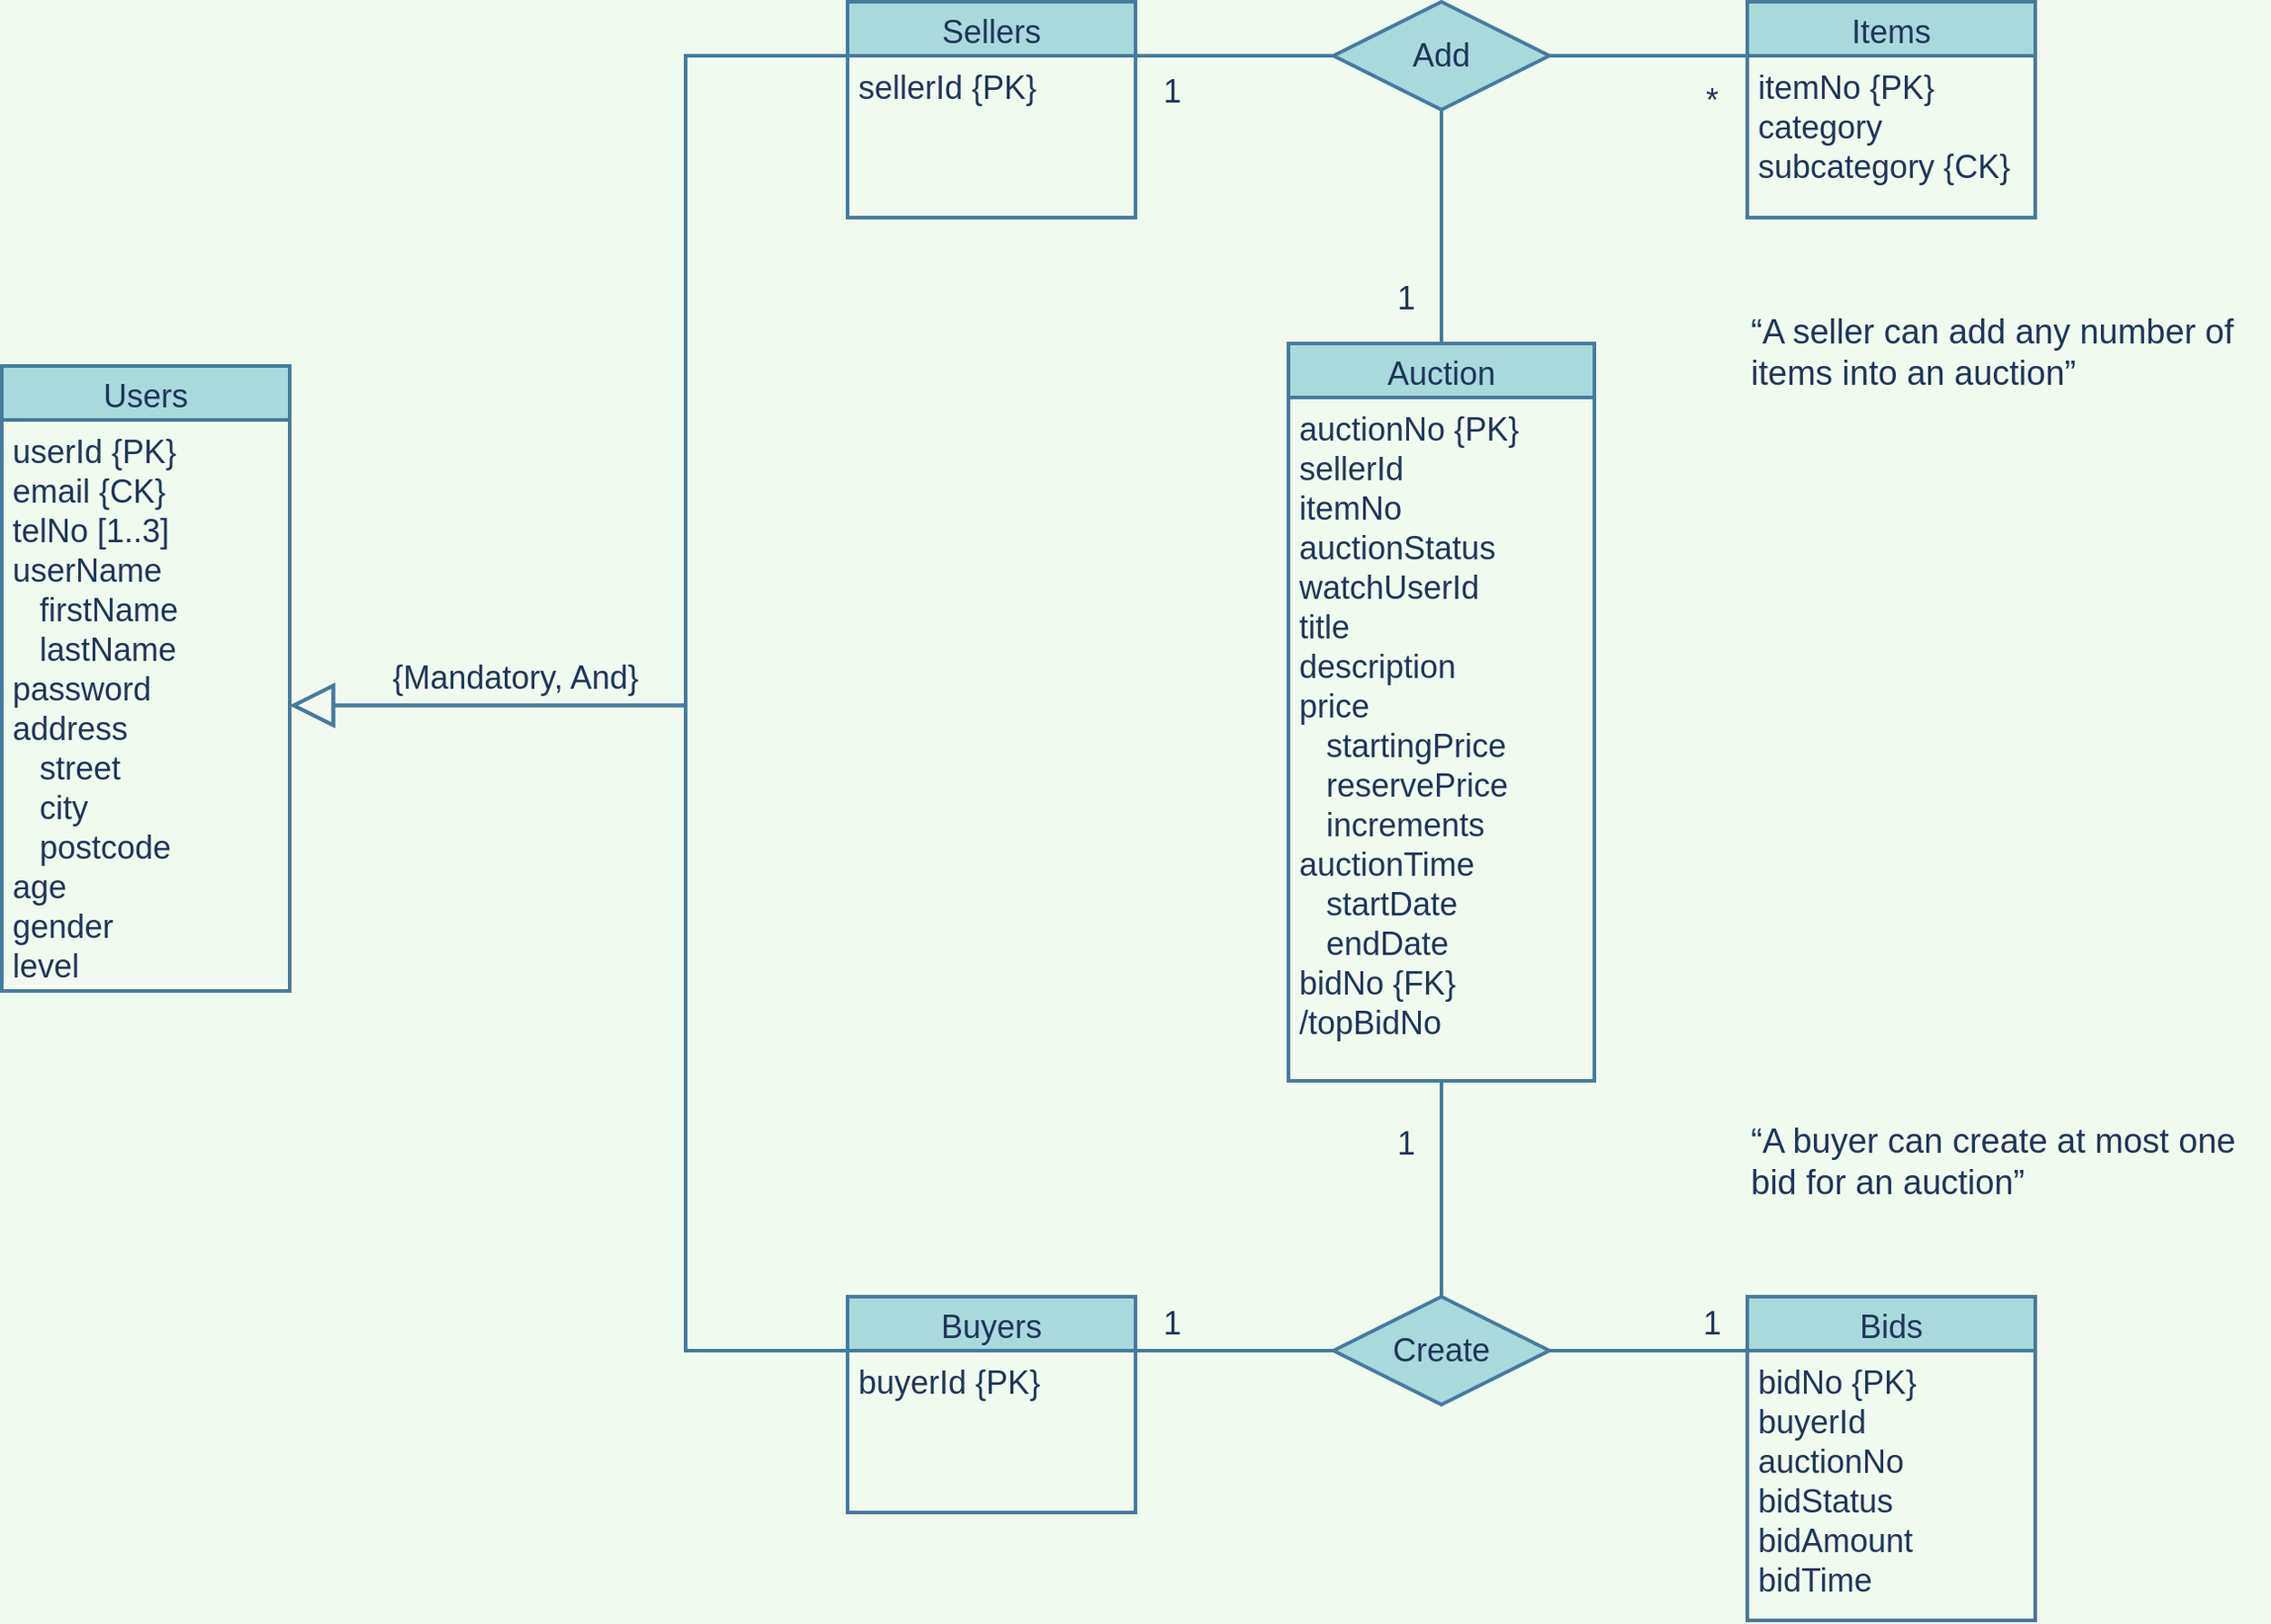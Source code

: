 <mxfile version="13.7.9" type="device"><diagram id="oNHdkpgVTjibbjtfatzW" name="Page-1"><mxGraphModel dx="3728" dy="1198" grid="1" gridSize="10" guides="1" tooltips="1" connect="1" arrows="1" fold="1" page="1" pageScale="1" pageWidth="827" pageHeight="1169" background="#F1FAEE" math="0" shadow="0"><root><mxCell id="0"/><mxCell id="1" parent="0"/><mxCell id="U9rPybc2HnSWaMzSMgt1-59" value="{Mandatory, And}" style="text;html=1;align=center;verticalAlign=middle;resizable=0;points=[];autosize=1;fontSize=18;fontStyle=0;fontColor=#1D3557;" parent="1" vertex="1"><mxGeometry x="-1280" y="521.25" width="150" height="30" as="geometry"/></mxCell><mxCell id="WT3SAVtvE__Y8JNyFKYB-16" style="edgeStyle=none;orthogonalLoop=1;jettySize=auto;html=1;exitX=1;exitY=0.5;exitDx=0;exitDy=0;entryX=0;entryY=0;entryDx=0;entryDy=0;startArrow=none;startFill=0;endArrow=none;endFill=0;strokeWidth=2;fontSize=18;labelBackgroundColor=#F1FAEE;strokeColor=#457B9D;fontColor=#1D3557;" parent="1" source="WT3SAVtvE__Y8JNyFKYB-2" target="U9rPybc2HnSWaMzSMgt1-36" edge="1"><mxGeometry relative="1" as="geometry"/></mxCell><mxCell id="WT3SAVtvE__Y8JNyFKYB-17" style="edgeStyle=none;orthogonalLoop=1;jettySize=auto;html=1;exitX=0.5;exitY=0;exitDx=0;exitDy=0;entryX=0.5;entryY=1;entryDx=0;entryDy=0;startArrow=none;startFill=0;endArrow=none;endFill=0;strokeWidth=2;fontSize=18;labelBackgroundColor=#F1FAEE;strokeColor=#457B9D;fontColor=#1D3557;" parent="1" source="WT3SAVtvE__Y8JNyFKYB-2" target="U9rPybc2HnSWaMzSMgt1-33" edge="1"><mxGeometry relative="1" as="geometry"/></mxCell><mxCell id="WT3SAVtvE__Y8JNyFKYB-2" value="Create" style="shape=rhombus;perimeter=rhombusPerimeter;whiteSpace=wrap;html=1;align=center;strokeColor=#457B9D;strokeWidth=2;fontSize=18;fillColor=#A8DADC;fontColor=#1D3557;" parent="1" vertex="1"><mxGeometry x="-750" y="880" width="120" height="60" as="geometry"/></mxCell><mxCell id="WT3SAVtvE__Y8JNyFKYB-18" style="edgeStyle=none;orthogonalLoop=1;jettySize=auto;html=1;exitX=0;exitY=0.5;exitDx=0;exitDy=0;entryX=1;entryY=0;entryDx=0;entryDy=0;startArrow=none;startFill=0;endArrow=none;endFill=0;strokeWidth=2;fontSize=18;labelBackgroundColor=#F1FAEE;strokeColor=#457B9D;fontColor=#1D3557;" parent="1" source="WT3SAVtvE__Y8JNyFKYB-3" target="WT3SAVtvE__Y8JNyFKYB-10" edge="1"><mxGeometry relative="1" as="geometry"/></mxCell><mxCell id="WT3SAVtvE__Y8JNyFKYB-19" style="edgeStyle=none;orthogonalLoop=1;jettySize=auto;html=1;exitX=1;exitY=0.5;exitDx=0;exitDy=0;entryX=0;entryY=0;entryDx=0;entryDy=0;startArrow=none;startFill=0;endArrow=none;endFill=0;strokeWidth=2;fontSize=18;labelBackgroundColor=#F1FAEE;strokeColor=#457B9D;fontColor=#1D3557;" parent="1" source="WT3SAVtvE__Y8JNyFKYB-3" target="U9rPybc2HnSWaMzSMgt1-29" edge="1"><mxGeometry relative="1" as="geometry"/></mxCell><mxCell id="WT3SAVtvE__Y8JNyFKYB-20" style="edgeStyle=none;orthogonalLoop=1;jettySize=auto;html=1;exitX=0.5;exitY=1;exitDx=0;exitDy=0;startArrow=none;startFill=0;endArrow=none;endFill=0;strokeWidth=2;fontSize=18;entryX=0.5;entryY=0;entryDx=0;entryDy=0;labelBackgroundColor=#F1FAEE;strokeColor=#457B9D;fontColor=#1D3557;" parent="1" source="WT3SAVtvE__Y8JNyFKYB-3" target="U9rPybc2HnSWaMzSMgt1-33" edge="1"><mxGeometry relative="1" as="geometry"><mxPoint x="-690.0" y="290" as="targetPoint"/></mxGeometry></mxCell><mxCell id="WT3SAVtvE__Y8JNyFKYB-3" value="Add" style="shape=rhombus;perimeter=rhombusPerimeter;whiteSpace=wrap;html=1;align=center;strokeColor=#457B9D;strokeWidth=2;fontSize=18;fillColor=#A8DADC;fontColor=#1D3557;" parent="1" vertex="1"><mxGeometry x="-750" y="160" width="120" height="60" as="geometry"/></mxCell><mxCell id="WT3SAVtvE__Y8JNyFKYB-11" style="edgeStyle=orthogonalEdgeStyle;orthogonalLoop=1;jettySize=auto;html=1;exitX=0;exitY=0;exitDx=0;exitDy=0;entryX=1;entryY=0.5;entryDx=0;entryDy=0;startArrow=none;startFill=0;endArrow=block;endFill=0;fontSize=18;strokeWidth=2;endSize=20;rounded=0;labelBackgroundColor=#F1FAEE;strokeColor=#457B9D;fontColor=#1D3557;" parent="1" source="WT3SAVtvE__Y8JNyFKYB-10" target="U9rPybc2HnSWaMzSMgt1-2" edge="1"><mxGeometry relative="1" as="geometry"><Array as="points"><mxPoint x="-1110" y="190"/><mxPoint x="-1110" y="551"/></Array></mxGeometry></mxCell><mxCell id="WT3SAVtvE__Y8JNyFKYB-14" style="orthogonalLoop=1;jettySize=auto;html=1;exitX=1;exitY=0;exitDx=0;exitDy=0;entryX=0;entryY=0.5;entryDx=0;entryDy=0;startArrow=none;startFill=0;endArrow=none;endFill=0;strokeWidth=2;fontSize=18;labelBackgroundColor=#F1FAEE;strokeColor=#457B9D;fontColor=#1D3557;" parent="1" source="WT3SAVtvE__Y8JNyFKYB-13" target="WT3SAVtvE__Y8JNyFKYB-2" edge="1"><mxGeometry relative="1" as="geometry"/></mxCell><mxCell id="WT3SAVtvE__Y8JNyFKYB-21" style="edgeStyle=orthogonalEdgeStyle;orthogonalLoop=1;jettySize=auto;html=1;exitX=0;exitY=0;exitDx=0;exitDy=0;entryX=1;entryY=0.5;entryDx=0;entryDy=0;startArrow=none;startFill=0;endArrow=block;endFill=0;strokeWidth=2;fontSize=18;endSize=20;rounded=0;labelBackgroundColor=#F1FAEE;strokeColor=#457B9D;fontColor=#1D3557;" parent="1" source="WT3SAVtvE__Y8JNyFKYB-13" target="U9rPybc2HnSWaMzSMgt1-2" edge="1"><mxGeometry relative="1" as="geometry"><Array as="points"><mxPoint x="-1110" y="910"/><mxPoint x="-1110" y="551"/></Array></mxGeometry></mxCell><mxCell id="WT3SAVtvE__Y8JNyFKYB-23" value="1" style="text;html=1;align=center;verticalAlign=middle;resizable=0;points=[];autosize=1;fontSize=18;fontColor=#1D3557;" parent="1" vertex="1"><mxGeometry x="-725" y="310" width="30" height="30" as="geometry"/></mxCell><mxCell id="WT3SAVtvE__Y8JNyFKYB-24" value="*" style="text;html=1;align=center;verticalAlign=middle;resizable=0;points=[];autosize=1;fontSize=18;fontColor=#1D3557;" parent="1" vertex="1"><mxGeometry x="-550" y="200" width="20" height="30" as="geometry"/></mxCell><mxCell id="WT3SAVtvE__Y8JNyFKYB-25" value="1" style="text;html=1;align=center;verticalAlign=middle;resizable=0;points=[];autosize=1;fontSize=18;fontColor=#1D3557;" parent="1" vertex="1"><mxGeometry x="-855" y="195" width="30" height="30" as="geometry"/></mxCell><mxCell id="WT3SAVtvE__Y8JNyFKYB-26" value="1" style="text;html=1;align=center;verticalAlign=middle;resizable=0;points=[];autosize=1;fontSize=18;fontColor=#1D3557;" parent="1" vertex="1"><mxGeometry x="-855" y="880" width="30" height="30" as="geometry"/></mxCell><mxCell id="WT3SAVtvE__Y8JNyFKYB-27" value="1" style="text;html=1;align=center;verticalAlign=middle;resizable=0;points=[];autosize=1;fontSize=18;fontColor=#1D3557;" parent="1" vertex="1"><mxGeometry x="-725" y="780" width="30" height="30" as="geometry"/></mxCell><mxCell id="WT3SAVtvE__Y8JNyFKYB-28" value="1" style="text;html=1;align=center;verticalAlign=middle;resizable=0;points=[];autosize=1;fontSize=18;fontColor=#1D3557;" parent="1" vertex="1"><mxGeometry x="-555" y="880" width="30" height="30" as="geometry"/></mxCell><mxCell id="WT3SAVtvE__Y8JNyFKYB-29" value="&lt;div style=&quot;font-size: 19px&quot;&gt;&lt;font style=&quot;font-size: 19px&quot;&gt;“A seller can add&amp;nbsp;&lt;span&gt;any number of&amp;nbsp;&lt;/span&gt;&lt;/font&gt;&lt;/div&gt;&lt;div style=&quot;font-size: 19px&quot;&gt;&lt;font style=&quot;font-size: 19px&quot;&gt;&lt;span&gt;items into an auction&lt;/span&gt;&lt;span&gt;”&lt;/span&gt;&lt;/font&gt;&lt;/div&gt;" style="text;html=1;align=left;verticalAlign=middle;resizable=0;points=[];autosize=1;fontSize=18;fontColor=#1D3557;" parent="1" vertex="1"><mxGeometry x="-520" y="330" width="290" height="50" as="geometry"/></mxCell><mxCell id="WT3SAVtvE__Y8JNyFKYB-30" value="&lt;div style=&quot;font-size: 19px&quot;&gt;&lt;font style=&quot;font-size: 19px&quot;&gt;“A buyer can create at most&amp;nbsp;&lt;span&gt;one&amp;nbsp;&lt;/span&gt;&lt;/font&gt;&lt;/div&gt;&lt;div style=&quot;font-size: 19px&quot;&gt;&lt;font style=&quot;font-size: 19px&quot;&gt;&lt;span&gt;bid&amp;nbsp;&lt;/span&gt;&lt;/font&gt;&lt;span&gt;for an auction”&lt;/span&gt;&lt;/div&gt;" style="text;html=1;align=left;verticalAlign=middle;resizable=0;points=[];autosize=1;fontSize=18;fontColor=#1D3557;" parent="1" vertex="1"><mxGeometry x="-520" y="780" width="290" height="50" as="geometry"/></mxCell><mxCell id="U9rPybc2HnSWaMzSMgt1-1" value="Users" style="swimlane;childLayout=stackLayout;horizontal=1;startSize=30;horizontalStack=0;fontSize=18;fontStyle=0;strokeWidth=2;resizeParent=0;resizeLast=1;shadow=0;dashed=0;align=center;fillColor=#A8DADC;strokeColor=#457B9D;fontColor=#1D3557;" parent="1" vertex="1"><mxGeometry x="-1490" y="362.5" width="160" height="347.5" as="geometry"/></mxCell><mxCell id="U9rPybc2HnSWaMzSMgt1-2" value="userId {PK}&#10;email {CK}&#10;telNo [1..3]&#10;userName&#10;   firstName&#10;   lastName&#10;password&#10;address&#10;   street&#10;   city&#10;   postcode&#10;age&#10;gender&#10;level" style="align=left;strokeColor=none;fillColor=none;spacingLeft=4;fontSize=18;verticalAlign=top;resizable=0;rotatable=0;part=1;fontStyle=0;fontColor=#1D3557;" parent="U9rPybc2HnSWaMzSMgt1-1" vertex="1"><mxGeometry y="30" width="160" height="317.5" as="geometry"/></mxCell><mxCell id="U9rPybc2HnSWaMzSMgt1-33" value="Auction" style="swimlane;childLayout=stackLayout;horizontal=1;startSize=30;horizontalStack=0;fontSize=18;fontStyle=0;strokeWidth=2;resizeParent=0;resizeLast=1;shadow=0;dashed=0;align=center;fillColor=#A8DADC;strokeColor=#457B9D;fontColor=#1D3557;" parent="1" vertex="1"><mxGeometry x="-775" y="350" width="170" height="410" as="geometry"/></mxCell><mxCell id="U9rPybc2HnSWaMzSMgt1-34" value="auctionNo {PK}&#10;sellerId&#10;itemNo&#10;auctionStatus&#10;watchUserId&#10;title&#10;description&#10;price&#10;   startingPrice&#10;   reservePrice&#10;   increments&#10;auctionTime&#10;   startDate&#10;   endDate&#10;bidNo {FK}&#10;/topBidNo" style="align=left;strokeColor=none;fillColor=none;spacingLeft=4;fontSize=18;verticalAlign=top;resizable=0;rotatable=0;part=1;fontStyle=0;fontColor=#1D3557;" parent="U9rPybc2HnSWaMzSMgt1-33" vertex="1"><mxGeometry y="30" width="170" height="380" as="geometry"/></mxCell><mxCell id="WT3SAVtvE__Y8JNyFKYB-9" value="Sellers" style="swimlane;childLayout=stackLayout;horizontal=1;startSize=30;horizontalStack=0;fontSize=18;fontStyle=0;strokeWidth=2;resizeParent=0;resizeLast=1;shadow=0;dashed=0;align=center;fillColor=#A8DADC;strokeColor=#457B9D;fontColor=#1D3557;" parent="1" vertex="1"><mxGeometry x="-1020" y="160" width="160" height="120" as="geometry"/></mxCell><mxCell id="WT3SAVtvE__Y8JNyFKYB-10" value="sellerId {PK}" style="align=left;strokeColor=none;fillColor=none;spacingLeft=4;fontSize=18;verticalAlign=top;resizable=0;rotatable=0;part=1;fontColor=#1D3557;" parent="WT3SAVtvE__Y8JNyFKYB-9" vertex="1"><mxGeometry y="30" width="160" height="90" as="geometry"/></mxCell><mxCell id="U9rPybc2HnSWaMzSMgt1-28" value="Items" style="swimlane;childLayout=stackLayout;horizontal=1;startSize=30;horizontalStack=0;fontSize=18;fontStyle=0;strokeWidth=2;resizeParent=0;resizeLast=1;shadow=0;dashed=0;align=center;fillColor=#A8DADC;strokeColor=#457B9D;fontColor=#1D3557;" parent="1" vertex="1"><mxGeometry x="-520" y="160" width="160" height="120" as="geometry"/></mxCell><mxCell id="U9rPybc2HnSWaMzSMgt1-29" value="itemNo {PK}&#10;category &#10;subcategory {CK}" style="align=left;strokeColor=none;fillColor=none;spacingLeft=4;fontSize=18;verticalAlign=top;resizable=0;rotatable=0;part=1;fontStyle=0;fontColor=#1D3557;" parent="U9rPybc2HnSWaMzSMgt1-28" vertex="1"><mxGeometry y="30" width="160" height="90" as="geometry"/></mxCell><mxCell id="U9rPybc2HnSWaMzSMgt1-47" style="edgeStyle=orthogonalEdgeStyle;orthogonalLoop=1;jettySize=auto;html=1;exitX=0.5;exitY=1;exitDx=0;exitDy=0;startArrow=none;startFill=0;endArrow=none;endFill=0;strokeColor=#457B9D;fontStyle=0;labelBackgroundColor=#F1FAEE;fontColor=#1D3557;" parent="U9rPybc2HnSWaMzSMgt1-28" source="U9rPybc2HnSWaMzSMgt1-29" target="U9rPybc2HnSWaMzSMgt1-29" edge="1"><mxGeometry relative="1" as="geometry"/></mxCell><mxCell id="U9rPybc2HnSWaMzSMgt1-35" value="Bids" style="swimlane;childLayout=stackLayout;horizontal=1;startSize=30;horizontalStack=0;fontSize=18;fontStyle=0;strokeWidth=2;resizeParent=0;resizeLast=1;shadow=0;dashed=0;align=center;fillColor=#A8DADC;strokeColor=#457B9D;fontColor=#1D3557;" parent="1" vertex="1"><mxGeometry x="-520" y="880" width="160" height="180" as="geometry"/></mxCell><mxCell id="U9rPybc2HnSWaMzSMgt1-36" value="bidNo {PK}&#10;buyerId&#10;auctionNo&#10;bidStatus&#10;bidAmount&#10;bidTime" style="align=left;strokeColor=none;fillColor=none;spacingLeft=4;fontSize=18;verticalAlign=top;resizable=0;rotatable=0;part=1;fontStyle=0;fontColor=#1D3557;" parent="U9rPybc2HnSWaMzSMgt1-35" vertex="1"><mxGeometry y="30" width="160" height="150" as="geometry"/></mxCell><mxCell id="WT3SAVtvE__Y8JNyFKYB-12" value="Buyers" style="swimlane;childLayout=stackLayout;horizontal=1;startSize=30;horizontalStack=0;fontSize=18;fontStyle=0;strokeWidth=2;resizeParent=0;resizeLast=1;shadow=0;dashed=0;align=center;fillColor=#A8DADC;strokeColor=#457B9D;fontColor=#1D3557;" parent="1" vertex="1"><mxGeometry x="-1020" y="880" width="160" height="120" as="geometry"/></mxCell><mxCell id="WT3SAVtvE__Y8JNyFKYB-13" value="buyerId {PK}" style="align=left;strokeColor=none;fillColor=none;spacingLeft=4;fontSize=18;verticalAlign=top;resizable=0;rotatable=0;part=1;fontColor=#1D3557;" parent="WT3SAVtvE__Y8JNyFKYB-12" vertex="1"><mxGeometry y="30" width="160" height="90" as="geometry"/></mxCell></root></mxGraphModel></diagram></mxfile>